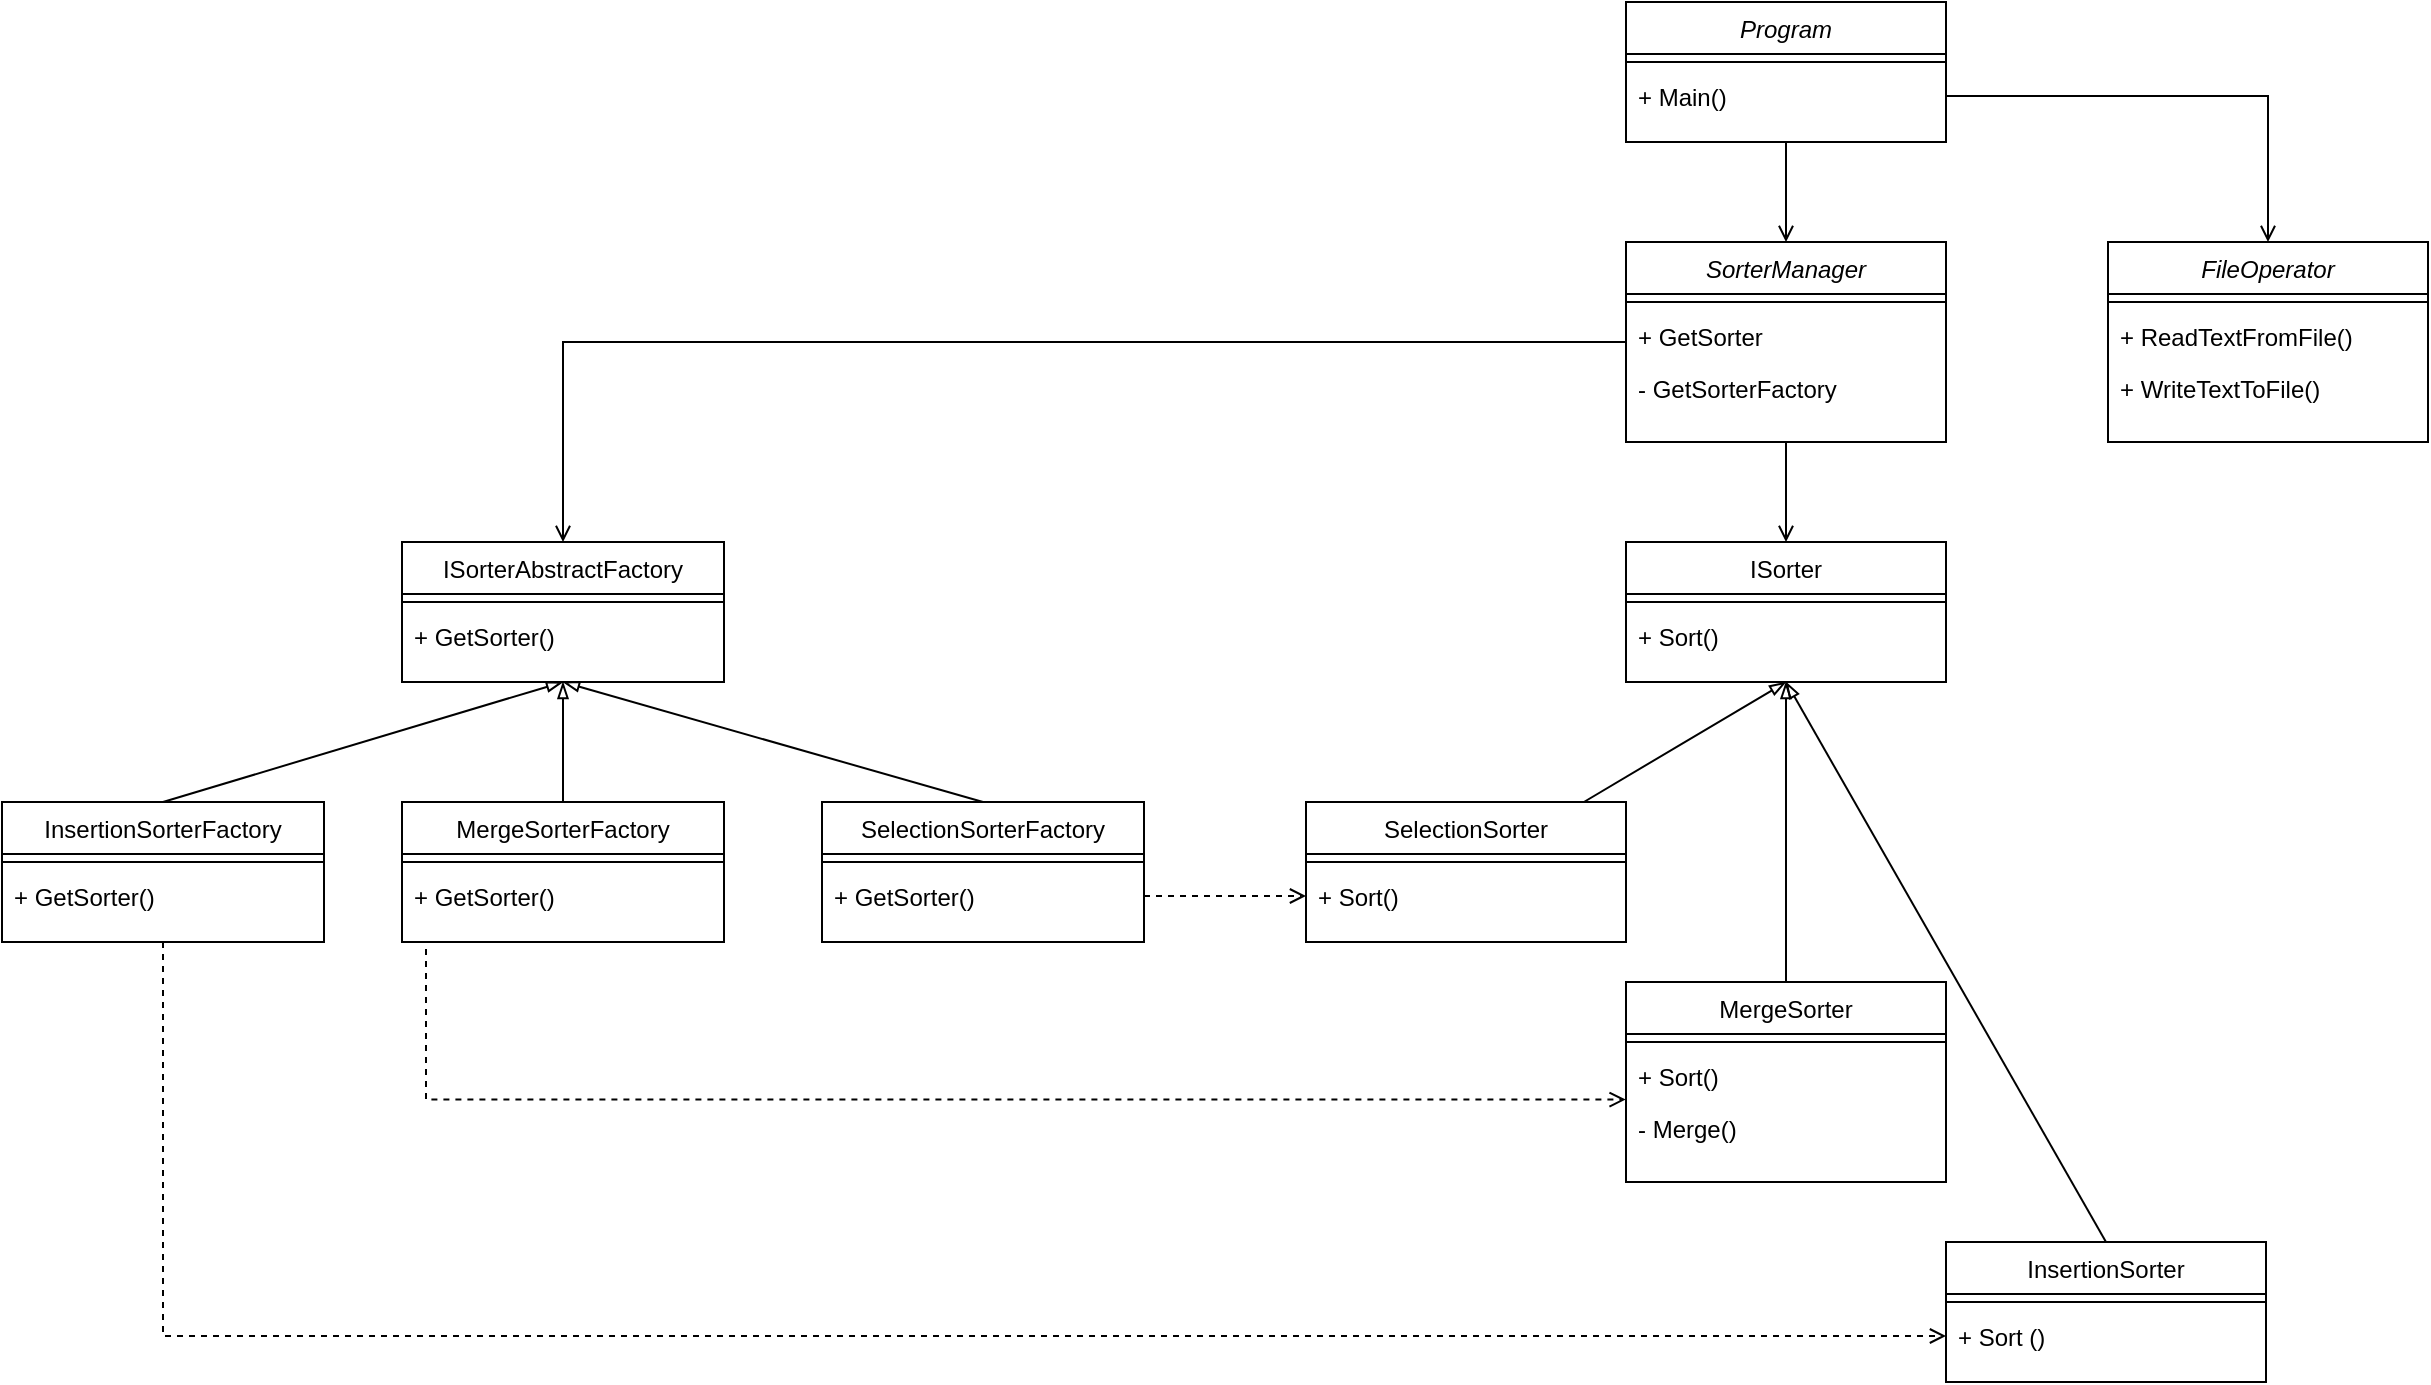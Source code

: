 <mxfile version="13.6.2" type="device"><diagram id="C5RBs43oDa-KdzZeNtuy" name="Page-1"><mxGraphModel dx="1737" dy="2331" grid="1" gridSize="10" guides="1" tooltips="1" connect="1" arrows="1" fold="1" page="1" pageScale="1" pageWidth="827" pageHeight="1169" math="0" shadow="0"><root><mxCell id="WIyWlLk6GJQsqaUBKTNV-0"/><mxCell id="WIyWlLk6GJQsqaUBKTNV-1" parent="WIyWlLk6GJQsqaUBKTNV-0"/><mxCell id="r7nhpVhbm3iaODGcor37-12" style="rounded=0;orthogonalLoop=1;jettySize=auto;html=1;entryX=0.5;entryY=1;entryDx=0;entryDy=0;endArrow=blockThin;endFill=0;exitX=0.5;exitY=0;exitDx=0;exitDy=0;" edge="1" parent="WIyWlLk6GJQsqaUBKTNV-1" source="r7nhpVhbm3iaODGcor37-3" target="zkfFHV4jXpPFQw0GAbJ--6"><mxGeometry relative="1" as="geometry"><mxPoint x="282" y="685" as="sourcePoint"/></mxGeometry></mxCell><mxCell id="r7nhpVhbm3iaODGcor37-13" style="rounded=0;orthogonalLoop=1;jettySize=auto;html=1;entryX=0.5;entryY=1;entryDx=0;entryDy=0;endArrow=blockThin;endFill=0;" edge="1" parent="WIyWlLk6GJQsqaUBKTNV-1" source="r7nhpVhbm3iaODGcor37-6" target="zkfFHV4jXpPFQw0GAbJ--6"><mxGeometry relative="1" as="geometry"/></mxCell><mxCell id="r7nhpVhbm3iaODGcor37-14" style="edgeStyle=none;rounded=0;orthogonalLoop=1;jettySize=auto;html=1;entryX=0.5;entryY=1;entryDx=0;entryDy=0;endArrow=blockThin;endFill=0;exitX=0.5;exitY=0;exitDx=0;exitDy=0;" edge="1" parent="WIyWlLk6GJQsqaUBKTNV-1" source="r7nhpVhbm3iaODGcor37-9" target="zkfFHV4jXpPFQw0GAbJ--6"><mxGeometry relative="1" as="geometry"/></mxCell><mxCell id="r7nhpVhbm3iaODGcor37-9" value="SelectionSorterFactory" style="swimlane;fontStyle=0;align=center;verticalAlign=top;childLayout=stackLayout;horizontal=1;startSize=26;horizontalStack=0;resizeParent=1;resizeLast=0;collapsible=1;marginBottom=0;rounded=0;shadow=0;strokeWidth=1;" vertex="1" parent="WIyWlLk6GJQsqaUBKTNV-1"><mxGeometry x="518" y="700" width="161" height="70" as="geometry"><mxRectangle x="130" y="380" width="160" height="26" as="alternateBounds"/></mxGeometry></mxCell><mxCell id="r7nhpVhbm3iaODGcor37-10" value="" style="line;html=1;strokeWidth=1;align=left;verticalAlign=middle;spacingTop=-1;spacingLeft=3;spacingRight=3;rotatable=0;labelPosition=right;points=[];portConstraint=eastwest;" vertex="1" parent="r7nhpVhbm3iaODGcor37-9"><mxGeometry y="26" width="161" height="8" as="geometry"/></mxCell><mxCell id="r7nhpVhbm3iaODGcor37-11" value="+ GetSorter()" style="text;align=left;verticalAlign=top;spacingLeft=4;spacingRight=4;overflow=hidden;rotatable=0;points=[[0,0.5],[1,0.5]];portConstraint=eastwest;" vertex="1" parent="r7nhpVhbm3iaODGcor37-9"><mxGeometry y="34" width="161" height="26" as="geometry"/></mxCell><mxCell id="r7nhpVhbm3iaODGcor37-31" style="edgeStyle=orthogonalEdgeStyle;rounded=0;orthogonalLoop=1;jettySize=auto;html=1;entryX=0;entryY=0.5;entryDx=0;entryDy=0;endArrow=open;endFill=0;dashed=1;" edge="1" parent="WIyWlLk6GJQsqaUBKTNV-1" source="r7nhpVhbm3iaODGcor37-3" target="r7nhpVhbm3iaODGcor37-23"><mxGeometry relative="1" as="geometry"/></mxCell><mxCell id="r7nhpVhbm3iaODGcor37-3" value="InsertionSorterFactory" style="swimlane;fontStyle=0;align=center;verticalAlign=top;childLayout=stackLayout;horizontal=1;startSize=26;horizontalStack=0;resizeParent=1;resizeLast=0;collapsible=1;marginBottom=0;rounded=0;shadow=0;strokeWidth=1;" vertex="1" parent="WIyWlLk6GJQsqaUBKTNV-1"><mxGeometry x="108" y="700" width="161" height="70" as="geometry"><mxRectangle x="130" y="380" width="160" height="26" as="alternateBounds"/></mxGeometry></mxCell><mxCell id="r7nhpVhbm3iaODGcor37-4" value="" style="line;html=1;strokeWidth=1;align=left;verticalAlign=middle;spacingTop=-1;spacingLeft=3;spacingRight=3;rotatable=0;labelPosition=right;points=[];portConstraint=eastwest;" vertex="1" parent="r7nhpVhbm3iaODGcor37-3"><mxGeometry y="26" width="161" height="8" as="geometry"/></mxCell><mxCell id="r7nhpVhbm3iaODGcor37-5" value="+ GetSorter()" style="text;align=left;verticalAlign=top;spacingLeft=4;spacingRight=4;overflow=hidden;rotatable=0;points=[[0,0.5],[1,0.5]];portConstraint=eastwest;" vertex="1" parent="r7nhpVhbm3iaODGcor37-3"><mxGeometry y="34" width="161" height="26" as="geometry"/></mxCell><mxCell id="r7nhpVhbm3iaODGcor37-32" style="edgeStyle=orthogonalEdgeStyle;rounded=0;orthogonalLoop=1;jettySize=auto;html=1;entryX=-0.001;entryY=0.954;entryDx=0;entryDy=0;dashed=1;endArrow=open;endFill=0;exitX=0.5;exitY=1;exitDx=0;exitDy=0;entryPerimeter=0;" edge="1" parent="WIyWlLk6GJQsqaUBKTNV-1" source="r7nhpVhbm3iaODGcor37-6" target="r7nhpVhbm3iaODGcor37-26"><mxGeometry relative="1" as="geometry"><Array as="points"><mxPoint x="320" y="849"/></Array></mxGeometry></mxCell><mxCell id="r7nhpVhbm3iaODGcor37-6" value="MergeSorterFactory" style="swimlane;fontStyle=0;align=center;verticalAlign=top;childLayout=stackLayout;horizontal=1;startSize=26;horizontalStack=0;resizeParent=1;resizeLast=0;collapsible=1;marginBottom=0;rounded=0;shadow=0;strokeWidth=1;" vertex="1" parent="WIyWlLk6GJQsqaUBKTNV-1"><mxGeometry x="308" y="700" width="161" height="70" as="geometry"><mxRectangle x="130" y="380" width="160" height="26" as="alternateBounds"/></mxGeometry></mxCell><mxCell id="r7nhpVhbm3iaODGcor37-7" value="" style="line;html=1;strokeWidth=1;align=left;verticalAlign=middle;spacingTop=-1;spacingLeft=3;spacingRight=3;rotatable=0;labelPosition=right;points=[];portConstraint=eastwest;" vertex="1" parent="r7nhpVhbm3iaODGcor37-6"><mxGeometry y="26" width="161" height="8" as="geometry"/></mxCell><mxCell id="r7nhpVhbm3iaODGcor37-8" value="+ GetSorter()" style="text;align=left;verticalAlign=top;spacingLeft=4;spacingRight=4;overflow=hidden;rotatable=0;points=[[0,0.5],[1,0.5]];portConstraint=eastwest;" vertex="1" parent="r7nhpVhbm3iaODGcor37-6"><mxGeometry y="34" width="161" height="26" as="geometry"/></mxCell><mxCell id="zkfFHV4jXpPFQw0GAbJ--6" value="ISorterAbstractFactory" style="swimlane;fontStyle=0;align=center;verticalAlign=top;childLayout=stackLayout;horizontal=1;startSize=26;horizontalStack=0;resizeParent=1;resizeLast=0;collapsible=1;marginBottom=0;rounded=0;shadow=0;strokeWidth=1;" parent="WIyWlLk6GJQsqaUBKTNV-1" vertex="1"><mxGeometry x="308" y="570" width="161" height="70" as="geometry"><mxRectangle x="130" y="380" width="160" height="26" as="alternateBounds"/></mxGeometry></mxCell><mxCell id="zkfFHV4jXpPFQw0GAbJ--9" value="" style="line;html=1;strokeWidth=1;align=left;verticalAlign=middle;spacingTop=-1;spacingLeft=3;spacingRight=3;rotatable=0;labelPosition=right;points=[];portConstraint=eastwest;" parent="zkfFHV4jXpPFQw0GAbJ--6" vertex="1"><mxGeometry y="26" width="161" height="8" as="geometry"/></mxCell><mxCell id="zkfFHV4jXpPFQw0GAbJ--11" value="+ GetSorter()" style="text;align=left;verticalAlign=top;spacingLeft=4;spacingRight=4;overflow=hidden;rotatable=0;points=[[0,0.5],[1,0.5]];portConstraint=eastwest;" parent="zkfFHV4jXpPFQw0GAbJ--6" vertex="1"><mxGeometry y="34" width="161" height="26" as="geometry"/></mxCell><mxCell id="r7nhpVhbm3iaODGcor37-30" style="edgeStyle=none;rounded=0;orthogonalLoop=1;jettySize=auto;html=1;entryX=0.5;entryY=1;entryDx=0;entryDy=0;endArrow=blockThin;endFill=0;" edge="1" parent="WIyWlLk6GJQsqaUBKTNV-1" source="r7nhpVhbm3iaODGcor37-18" target="r7nhpVhbm3iaODGcor37-15"><mxGeometry relative="1" as="geometry"/></mxCell><mxCell id="r7nhpVhbm3iaODGcor37-28" style="edgeStyle=none;rounded=0;orthogonalLoop=1;jettySize=auto;html=1;exitX=0.5;exitY=0;exitDx=0;exitDy=0;entryX=0.5;entryY=1;entryDx=0;entryDy=0;endArrow=blockThin;endFill=0;" edge="1" parent="WIyWlLk6GJQsqaUBKTNV-1" source="r7nhpVhbm3iaODGcor37-21" target="r7nhpVhbm3iaODGcor37-15"><mxGeometry relative="1" as="geometry"/></mxCell><mxCell id="r7nhpVhbm3iaODGcor37-29" style="edgeStyle=none;rounded=0;orthogonalLoop=1;jettySize=auto;html=1;entryX=0.5;entryY=1;entryDx=0;entryDy=0;endArrow=blockThin;endFill=0;" edge="1" parent="WIyWlLk6GJQsqaUBKTNV-1" source="r7nhpVhbm3iaODGcor37-24" target="r7nhpVhbm3iaODGcor37-15"><mxGeometry relative="1" as="geometry"/></mxCell><mxCell id="r7nhpVhbm3iaODGcor37-24" value="MergeSorter" style="swimlane;fontStyle=0;align=center;verticalAlign=top;childLayout=stackLayout;horizontal=1;startSize=26;horizontalStack=0;resizeParent=1;resizeLast=0;collapsible=1;marginBottom=0;rounded=0;shadow=0;strokeWidth=1;" vertex="1" parent="WIyWlLk6GJQsqaUBKTNV-1"><mxGeometry x="920" y="790" width="160" height="100" as="geometry"><mxRectangle x="130" y="380" width="160" height="26" as="alternateBounds"/></mxGeometry></mxCell><mxCell id="r7nhpVhbm3iaODGcor37-25" value="" style="line;html=1;strokeWidth=1;align=left;verticalAlign=middle;spacingTop=-1;spacingLeft=3;spacingRight=3;rotatable=0;labelPosition=right;points=[];portConstraint=eastwest;" vertex="1" parent="r7nhpVhbm3iaODGcor37-24"><mxGeometry y="26" width="160" height="8" as="geometry"/></mxCell><mxCell id="r7nhpVhbm3iaODGcor37-26" value="+ Sort()" style="text;align=left;verticalAlign=top;spacingLeft=4;spacingRight=4;overflow=hidden;rotatable=0;points=[[0,0.5],[1,0.5]];portConstraint=eastwest;" vertex="1" parent="r7nhpVhbm3iaODGcor37-24"><mxGeometry y="34" width="160" height="26" as="geometry"/></mxCell><mxCell id="r7nhpVhbm3iaODGcor37-27" value="- Merge()" style="text;align=left;verticalAlign=top;spacingLeft=4;spacingRight=4;overflow=hidden;rotatable=0;points=[[0,0.5],[1,0.5]];portConstraint=eastwest;" vertex="1" parent="r7nhpVhbm3iaODGcor37-24"><mxGeometry y="60" width="160" height="26" as="geometry"/></mxCell><mxCell id="r7nhpVhbm3iaODGcor37-18" value="SelectionSorter" style="swimlane;fontStyle=0;align=center;verticalAlign=top;childLayout=stackLayout;horizontal=1;startSize=26;horizontalStack=0;resizeParent=1;resizeLast=0;collapsible=1;marginBottom=0;rounded=0;shadow=0;strokeWidth=1;" vertex="1" parent="WIyWlLk6GJQsqaUBKTNV-1"><mxGeometry x="760" y="700" width="160" height="70" as="geometry"><mxRectangle x="130" y="380" width="160" height="26" as="alternateBounds"/></mxGeometry></mxCell><mxCell id="r7nhpVhbm3iaODGcor37-19" value="" style="line;html=1;strokeWidth=1;align=left;verticalAlign=middle;spacingTop=-1;spacingLeft=3;spacingRight=3;rotatable=0;labelPosition=right;points=[];portConstraint=eastwest;" vertex="1" parent="r7nhpVhbm3iaODGcor37-18"><mxGeometry y="26" width="160" height="8" as="geometry"/></mxCell><mxCell id="r7nhpVhbm3iaODGcor37-20" value="+ Sort()" style="text;align=left;verticalAlign=top;spacingLeft=4;spacingRight=4;overflow=hidden;rotatable=0;points=[[0,0.5],[1,0.5]];portConstraint=eastwest;" vertex="1" parent="r7nhpVhbm3iaODGcor37-18"><mxGeometry y="34" width="160" height="26" as="geometry"/></mxCell><mxCell id="r7nhpVhbm3iaODGcor37-21" value="InsertionSorter" style="swimlane;fontStyle=0;align=center;verticalAlign=top;childLayout=stackLayout;horizontal=1;startSize=26;horizontalStack=0;resizeParent=1;resizeLast=0;collapsible=1;marginBottom=0;rounded=0;shadow=0;strokeWidth=1;" vertex="1" parent="WIyWlLk6GJQsqaUBKTNV-1"><mxGeometry x="1080" y="920" width="160" height="70" as="geometry"><mxRectangle x="130" y="380" width="160" height="26" as="alternateBounds"/></mxGeometry></mxCell><mxCell id="r7nhpVhbm3iaODGcor37-22" value="" style="line;html=1;strokeWidth=1;align=left;verticalAlign=middle;spacingTop=-1;spacingLeft=3;spacingRight=3;rotatable=0;labelPosition=right;points=[];portConstraint=eastwest;" vertex="1" parent="r7nhpVhbm3iaODGcor37-21"><mxGeometry y="26" width="160" height="8" as="geometry"/></mxCell><mxCell id="r7nhpVhbm3iaODGcor37-23" value="+ Sort ()" style="text;align=left;verticalAlign=top;spacingLeft=4;spacingRight=4;overflow=hidden;rotatable=0;points=[[0,0.5],[1,0.5]];portConstraint=eastwest;" vertex="1" parent="r7nhpVhbm3iaODGcor37-21"><mxGeometry y="34" width="160" height="26" as="geometry"/></mxCell><mxCell id="r7nhpVhbm3iaODGcor37-33" style="edgeStyle=orthogonalEdgeStyle;rounded=0;orthogonalLoop=1;jettySize=auto;html=1;entryX=0;entryY=0.5;entryDx=0;entryDy=0;dashed=1;endArrow=open;endFill=0;" edge="1" parent="WIyWlLk6GJQsqaUBKTNV-1" source="r7nhpVhbm3iaODGcor37-11" target="r7nhpVhbm3iaODGcor37-20"><mxGeometry relative="1" as="geometry"/></mxCell><mxCell id="r7nhpVhbm3iaODGcor37-15" value="ISorter" style="swimlane;fontStyle=0;align=center;verticalAlign=top;childLayout=stackLayout;horizontal=1;startSize=26;horizontalStack=0;resizeParent=1;resizeLast=0;collapsible=1;marginBottom=0;rounded=0;shadow=0;strokeWidth=1;" vertex="1" parent="WIyWlLk6GJQsqaUBKTNV-1"><mxGeometry x="920" y="570" width="160" height="70" as="geometry"><mxRectangle x="130" y="380" width="160" height="26" as="alternateBounds"/></mxGeometry></mxCell><mxCell id="r7nhpVhbm3iaODGcor37-16" value="" style="line;html=1;strokeWidth=1;align=left;verticalAlign=middle;spacingTop=-1;spacingLeft=3;spacingRight=3;rotatable=0;labelPosition=right;points=[];portConstraint=eastwest;" vertex="1" parent="r7nhpVhbm3iaODGcor37-15"><mxGeometry y="26" width="160" height="8" as="geometry"/></mxCell><mxCell id="r7nhpVhbm3iaODGcor37-17" value="+ Sort()" style="text;align=left;verticalAlign=top;spacingLeft=4;spacingRight=4;overflow=hidden;rotatable=0;points=[[0,0.5],[1,0.5]];portConstraint=eastwest;" vertex="1" parent="r7nhpVhbm3iaODGcor37-15"><mxGeometry y="34" width="160" height="26" as="geometry"/></mxCell><mxCell id="r7nhpVhbm3iaODGcor37-42" style="edgeStyle=orthogonalEdgeStyle;rounded=0;orthogonalLoop=1;jettySize=auto;html=1;entryX=0.5;entryY=0;entryDx=0;entryDy=0;endArrow=open;endFill=0;" edge="1" parent="WIyWlLk6GJQsqaUBKTNV-1" source="r7nhpVhbm3iaODGcor37-34" target="r7nhpVhbm3iaODGcor37-15"><mxGeometry relative="1" as="geometry"/></mxCell><mxCell id="r7nhpVhbm3iaODGcor37-47" style="edgeStyle=orthogonalEdgeStyle;rounded=0;orthogonalLoop=1;jettySize=auto;html=1;endArrow=open;endFill=0;entryX=0.5;entryY=0;entryDx=0;entryDy=0;" edge="1" parent="WIyWlLk6GJQsqaUBKTNV-1" source="r7nhpVhbm3iaODGcor37-34" target="zkfFHV4jXpPFQw0GAbJ--6"><mxGeometry relative="1" as="geometry"><mxPoint x="330" y="560" as="targetPoint"/></mxGeometry></mxCell><mxCell id="r7nhpVhbm3iaODGcor37-34" value="SorterManager" style="swimlane;fontStyle=2;align=center;verticalAlign=top;childLayout=stackLayout;horizontal=1;startSize=26;horizontalStack=0;resizeParent=1;resizeLast=0;collapsible=1;marginBottom=0;rounded=0;shadow=0;strokeWidth=1;" vertex="1" parent="WIyWlLk6GJQsqaUBKTNV-1"><mxGeometry x="920" y="420" width="160" height="100" as="geometry"><mxRectangle x="230" y="140" width="160" height="26" as="alternateBounds"/></mxGeometry></mxCell><mxCell id="r7nhpVhbm3iaODGcor37-38" value="" style="line;html=1;strokeWidth=1;align=left;verticalAlign=middle;spacingTop=-1;spacingLeft=3;spacingRight=3;rotatable=0;labelPosition=right;points=[];portConstraint=eastwest;" vertex="1" parent="r7nhpVhbm3iaODGcor37-34"><mxGeometry y="26" width="160" height="8" as="geometry"/></mxCell><mxCell id="r7nhpVhbm3iaODGcor37-39" value="+ GetSorter" style="text;align=left;verticalAlign=top;spacingLeft=4;spacingRight=4;overflow=hidden;rotatable=0;points=[[0,0.5],[1,0.5]];portConstraint=eastwest;" vertex="1" parent="r7nhpVhbm3iaODGcor37-34"><mxGeometry y="34" width="160" height="26" as="geometry"/></mxCell><mxCell id="r7nhpVhbm3iaODGcor37-41" value="- GetSorterFactory" style="text;align=left;verticalAlign=top;spacingLeft=4;spacingRight=4;overflow=hidden;rotatable=0;points=[[0,0.5],[1,0.5]];portConstraint=eastwest;" vertex="1" parent="r7nhpVhbm3iaODGcor37-34"><mxGeometry y="60" width="160" height="26" as="geometry"/></mxCell><mxCell id="r7nhpVhbm3iaODGcor37-48" style="edgeStyle=orthogonalEdgeStyle;rounded=0;orthogonalLoop=1;jettySize=auto;html=1;entryX=0.5;entryY=0;entryDx=0;entryDy=0;endArrow=open;endFill=0;" edge="1" parent="WIyWlLk6GJQsqaUBKTNV-1" source="r7nhpVhbm3iaODGcor37-43" target="r7nhpVhbm3iaODGcor37-34"><mxGeometry relative="1" as="geometry"/></mxCell><mxCell id="r7nhpVhbm3iaODGcor37-43" value="Program" style="swimlane;fontStyle=2;align=center;verticalAlign=top;childLayout=stackLayout;horizontal=1;startSize=26;horizontalStack=0;resizeParent=1;resizeLast=0;collapsible=1;marginBottom=0;rounded=0;shadow=0;strokeWidth=1;" vertex="1" parent="WIyWlLk6GJQsqaUBKTNV-1"><mxGeometry x="920" y="300" width="160" height="70" as="geometry"><mxRectangle x="230" y="140" width="160" height="26" as="alternateBounds"/></mxGeometry></mxCell><mxCell id="r7nhpVhbm3iaODGcor37-44" value="" style="line;html=1;strokeWidth=1;align=left;verticalAlign=middle;spacingTop=-1;spacingLeft=3;spacingRight=3;rotatable=0;labelPosition=right;points=[];portConstraint=eastwest;" vertex="1" parent="r7nhpVhbm3iaODGcor37-43"><mxGeometry y="26" width="160" height="8" as="geometry"/></mxCell><mxCell id="r7nhpVhbm3iaODGcor37-45" value="+ Main()" style="text;align=left;verticalAlign=top;spacingLeft=4;spacingRight=4;overflow=hidden;rotatable=0;points=[[0,0.5],[1,0.5]];portConstraint=eastwest;" vertex="1" parent="r7nhpVhbm3iaODGcor37-43"><mxGeometry y="34" width="160" height="26" as="geometry"/></mxCell><mxCell id="r7nhpVhbm3iaODGcor37-49" value="FileOperator" style="swimlane;fontStyle=2;align=center;verticalAlign=top;childLayout=stackLayout;horizontal=1;startSize=26;horizontalStack=0;resizeParent=1;resizeLast=0;collapsible=1;marginBottom=0;rounded=0;shadow=0;strokeWidth=1;" vertex="1" parent="WIyWlLk6GJQsqaUBKTNV-1"><mxGeometry x="1161" y="420" width="160" height="100" as="geometry"><mxRectangle x="230" y="140" width="160" height="26" as="alternateBounds"/></mxGeometry></mxCell><mxCell id="r7nhpVhbm3iaODGcor37-50" value="" style="line;html=1;strokeWidth=1;align=left;verticalAlign=middle;spacingTop=-1;spacingLeft=3;spacingRight=3;rotatable=0;labelPosition=right;points=[];portConstraint=eastwest;" vertex="1" parent="r7nhpVhbm3iaODGcor37-49"><mxGeometry y="26" width="160" height="8" as="geometry"/></mxCell><mxCell id="r7nhpVhbm3iaODGcor37-51" value="+ ReadTextFromFile()" style="text;align=left;verticalAlign=top;spacingLeft=4;spacingRight=4;overflow=hidden;rotatable=0;points=[[0,0.5],[1,0.5]];portConstraint=eastwest;" vertex="1" parent="r7nhpVhbm3iaODGcor37-49"><mxGeometry y="34" width="160" height="26" as="geometry"/></mxCell><mxCell id="r7nhpVhbm3iaODGcor37-52" value="+ WriteTextToFile()" style="text;align=left;verticalAlign=top;spacingLeft=4;spacingRight=4;overflow=hidden;rotatable=0;points=[[0,0.5],[1,0.5]];portConstraint=eastwest;" vertex="1" parent="r7nhpVhbm3iaODGcor37-49"><mxGeometry y="60" width="160" height="26" as="geometry"/></mxCell><mxCell id="r7nhpVhbm3iaODGcor37-53" style="edgeStyle=orthogonalEdgeStyle;rounded=0;orthogonalLoop=1;jettySize=auto;html=1;entryX=0.5;entryY=0;entryDx=0;entryDy=0;endArrow=open;endFill=0;" edge="1" parent="WIyWlLk6GJQsqaUBKTNV-1" source="r7nhpVhbm3iaODGcor37-45" target="r7nhpVhbm3iaODGcor37-49"><mxGeometry relative="1" as="geometry"/></mxCell></root></mxGraphModel></diagram></mxfile>